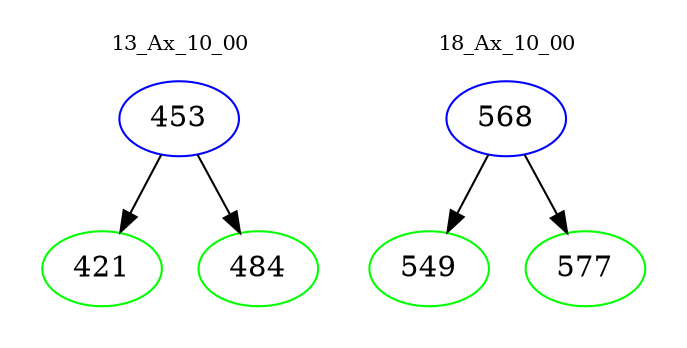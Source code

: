 digraph{
subgraph cluster_0 {
color = white
label = "13_Ax_10_00";
fontsize=10;
T0_453 [label="453", color="blue"]
T0_453 -> T0_421 [color="black"]
T0_421 [label="421", color="green"]
T0_453 -> T0_484 [color="black"]
T0_484 [label="484", color="green"]
}
subgraph cluster_1 {
color = white
label = "18_Ax_10_00";
fontsize=10;
T1_568 [label="568", color="blue"]
T1_568 -> T1_549 [color="black"]
T1_549 [label="549", color="green"]
T1_568 -> T1_577 [color="black"]
T1_577 [label="577", color="green"]
}
}
